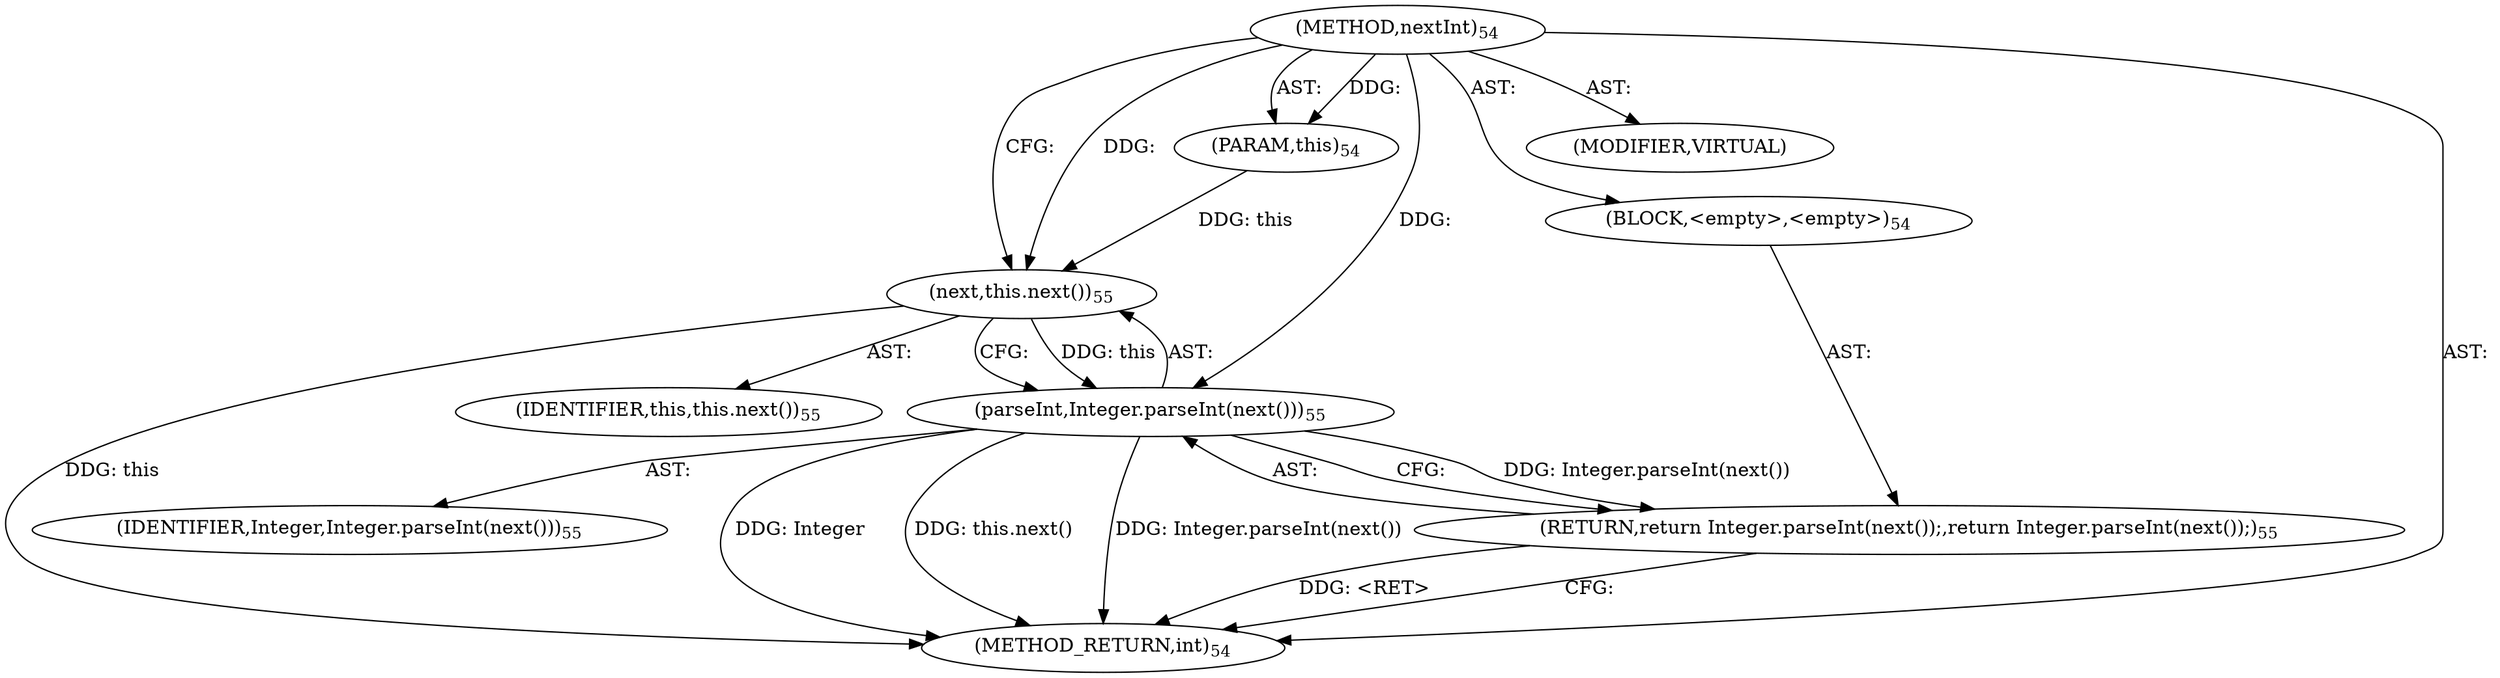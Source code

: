 digraph "nextInt" {  
"320" [label = <(METHOD,nextInt)<SUB>54</SUB>> ]
"42" [label = <(PARAM,this)<SUB>54</SUB>> ]
"321" [label = <(BLOCK,&lt;empty&gt;,&lt;empty&gt;)<SUB>54</SUB>> ]
"322" [label = <(RETURN,return Integer.parseInt(next());,return Integer.parseInt(next());)<SUB>55</SUB>> ]
"323" [label = <(parseInt,Integer.parseInt(next()))<SUB>55</SUB>> ]
"324" [label = <(IDENTIFIER,Integer,Integer.parseInt(next()))<SUB>55</SUB>> ]
"325" [label = <(next,this.next())<SUB>55</SUB>> ]
"41" [label = <(IDENTIFIER,this,this.next())<SUB>55</SUB>> ]
"326" [label = <(MODIFIER,VIRTUAL)> ]
"327" [label = <(METHOD_RETURN,int)<SUB>54</SUB>> ]
  "320" -> "42"  [ label = "AST: "] 
  "320" -> "321"  [ label = "AST: "] 
  "320" -> "326"  [ label = "AST: "] 
  "320" -> "327"  [ label = "AST: "] 
  "321" -> "322"  [ label = "AST: "] 
  "322" -> "323"  [ label = "AST: "] 
  "323" -> "324"  [ label = "AST: "] 
  "323" -> "325"  [ label = "AST: "] 
  "325" -> "41"  [ label = "AST: "] 
  "322" -> "327"  [ label = "CFG: "] 
  "323" -> "322"  [ label = "CFG: "] 
  "325" -> "323"  [ label = "CFG: "] 
  "320" -> "325"  [ label = "CFG: "] 
  "322" -> "327"  [ label = "DDG: &lt;RET&gt;"] 
  "323" -> "327"  [ label = "DDG: Integer"] 
  "325" -> "327"  [ label = "DDG: this"] 
  "323" -> "327"  [ label = "DDG: this.next()"] 
  "323" -> "327"  [ label = "DDG: Integer.parseInt(next())"] 
  "320" -> "42"  [ label = "DDG: "] 
  "323" -> "322"  [ label = "DDG: Integer.parseInt(next())"] 
  "320" -> "323"  [ label = "DDG: "] 
  "325" -> "323"  [ label = "DDG: this"] 
  "42" -> "325"  [ label = "DDG: this"] 
  "320" -> "325"  [ label = "DDG: "] 
}
